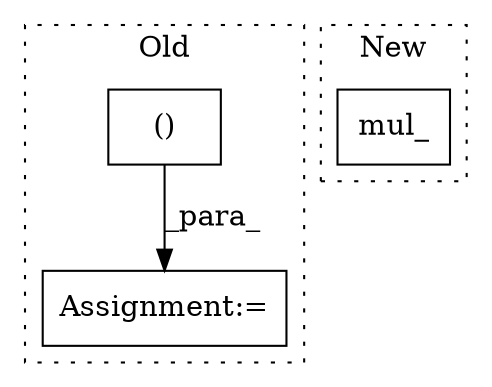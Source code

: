 digraph G {
subgraph cluster0 {
1 [label="()" a="106" s="2297" l="22" shape="box"];
3 [label="Assignment:=" a="7" s="2361" l="1" shape="box"];
label = "Old";
style="dotted";
}
subgraph cluster1 {
2 [label="mul_" a="32" s="2034,2042" l="5,1" shape="box"];
label = "New";
style="dotted";
}
1 -> 3 [label="_para_"];
}